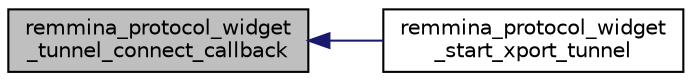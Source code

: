 digraph "remmina_protocol_widget_tunnel_connect_callback"
{
  edge [fontname="Helvetica",fontsize="10",labelfontname="Helvetica",labelfontsize="10"];
  node [fontname="Helvetica",fontsize="10",shape=record];
  rankdir="LR";
  Node4546 [label="remmina_protocol_widget\l_tunnel_connect_callback",height=0.2,width=0.4,color="black", fillcolor="grey75", style="filled", fontcolor="black"];
  Node4546 -> Node4547 [dir="back",color="midnightblue",fontsize="10",style="solid",fontname="Helvetica"];
  Node4547 [label="remmina_protocol_widget\l_start_xport_tunnel",height=0.2,width=0.4,color="black", fillcolor="white", style="filled",URL="$remmina__protocol__widget_8h.html#a172fa9cf2ce196c9846a3e47ea9036b4"];
}
